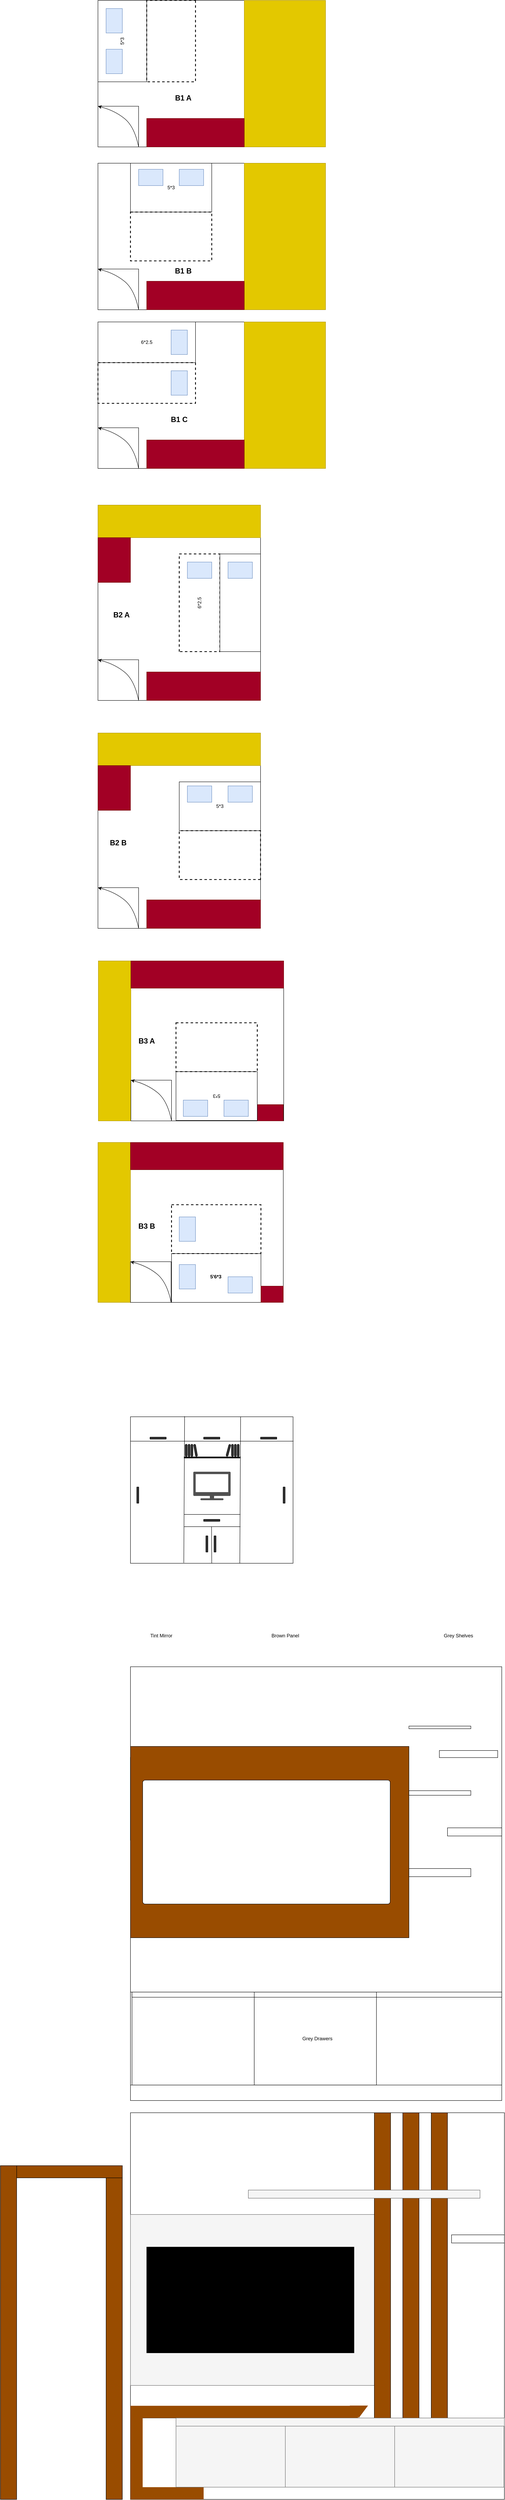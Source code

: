 <mxfile version="14.9.0" type="github">
  <diagram id="ZkYAFQrB4FQ_Co6BY5Ft" name="Page-1">
    <mxGraphModel dx="3054" dy="2427" grid="1" gridSize="10" guides="1" tooltips="1" connect="1" arrows="1" fold="1" page="0" pageScale="1" pageWidth="827" pageHeight="1169" math="0" shadow="0">
      <root>
        <mxCell id="0" />
        <mxCell id="1" parent="0" />
        <mxCell id="LpJt9IebrQdKaDS4yMnM-16" value="" style="whiteSpace=wrap;html=1;fillColor=none;" parent="1" vertex="1">
          <mxGeometry x="-720" y="-370" width="360" height="360" as="geometry" />
        </mxCell>
        <mxCell id="LpJt9IebrQdKaDS4yMnM-1" value="" style="whiteSpace=wrap;html=1;fillColor=none;" parent="1" vertex="1">
          <mxGeometry x="-720" y="-760" width="360" height="360" as="geometry" />
        </mxCell>
        <mxCell id="LpJt9IebrQdKaDS4yMnM-3" value="" style="rounded=0;whiteSpace=wrap;html=1;fillColor=#e3c800;strokeColor=#B09500;fontColor=#ffffff;" parent="1" vertex="1">
          <mxGeometry x="-360" y="-760" width="200" height="360" as="geometry" />
        </mxCell>
        <mxCell id="LpJt9IebrQdKaDS4yMnM-6" value="" style="rounded=0;whiteSpace=wrap;html=1;fillColor=#a20025;strokeColor=#6F0000;fontColor=#ffffff;" parent="1" vertex="1">
          <mxGeometry x="-600" y="-470" width="240" height="70" as="geometry" />
        </mxCell>
        <mxCell id="LpJt9IebrQdKaDS4yMnM-12" value="" style="group;dashed=1;strokeWidth=2;" parent="1" vertex="1" connectable="0">
          <mxGeometry x="-640" y="-760" width="200" height="240" as="geometry" />
        </mxCell>
        <mxCell id="LpJt9IebrQdKaDS4yMnM-9" value="5*3" style="rounded=0;whiteSpace=wrap;html=1;" parent="LpJt9IebrQdKaDS4yMnM-12" vertex="1">
          <mxGeometry width="200" height="120" as="geometry" />
        </mxCell>
        <mxCell id="LpJt9IebrQdKaDS4yMnM-10" value="" style="rounded=0;whiteSpace=wrap;html=1;fillColor=none;dashed=1;strokeWidth=2;" parent="LpJt9IebrQdKaDS4yMnM-12" vertex="1">
          <mxGeometry y="120" width="200" height="120" as="geometry" />
        </mxCell>
        <mxCell id="LpJt9IebrQdKaDS4yMnM-146" value="" style="rounded=0;whiteSpace=wrap;html=1;fillColor=#dae8fc;strokeColor=#6c8ebf;rotation=-90;" parent="LpJt9IebrQdKaDS4yMnM-12" vertex="1">
          <mxGeometry x="30" y="5" width="40" height="60" as="geometry" />
        </mxCell>
        <mxCell id="LpJt9IebrQdKaDS4yMnM-147" value="" style="rounded=0;whiteSpace=wrap;html=1;fillColor=#dae8fc;strokeColor=#6c8ebf;rotation=-90;" parent="LpJt9IebrQdKaDS4yMnM-12" vertex="1">
          <mxGeometry x="130" y="5" width="40" height="60" as="geometry" />
        </mxCell>
        <mxCell id="LpJt9IebrQdKaDS4yMnM-18" value="" style="rounded=0;whiteSpace=wrap;html=1;fillColor=#e3c800;strokeColor=#B09500;fontColor=#ffffff;" parent="1" vertex="1">
          <mxGeometry x="-360" y="-370" width="200" height="360" as="geometry" />
        </mxCell>
        <mxCell id="LpJt9IebrQdKaDS4yMnM-20" value="" style="rounded=0;whiteSpace=wrap;html=1;fillColor=#a20025;strokeColor=#6F0000;fontColor=#ffffff;" parent="1" vertex="1">
          <mxGeometry x="-600" y="-80" width="240" height="70" as="geometry" />
        </mxCell>
        <mxCell id="LpJt9IebrQdKaDS4yMnM-32" value="" style="whiteSpace=wrap;html=1;fillColor=none;" parent="1" vertex="1">
          <mxGeometry x="-720" y="-1160" width="360" height="360" as="geometry" />
        </mxCell>
        <mxCell id="LpJt9IebrQdKaDS4yMnM-34" value="" style="rounded=0;whiteSpace=wrap;html=1;fillColor=#e3c800;strokeColor=#B09500;fontColor=#ffffff;" parent="1" vertex="1">
          <mxGeometry x="-360" y="-1160" width="200" height="360" as="geometry" />
        </mxCell>
        <mxCell id="LpJt9IebrQdKaDS4yMnM-36" value="" style="rounded=0;whiteSpace=wrap;html=1;fillColor=#a20025;strokeColor=#6F0000;fontColor=#ffffff;" parent="1" vertex="1">
          <mxGeometry x="-600" y="-870" width="240" height="70" as="geometry" />
        </mxCell>
        <mxCell id="LpJt9IebrQdKaDS4yMnM-37" value="" style="group;rotation=-90;" parent="1" vertex="1" connectable="0">
          <mxGeometry x="-700" y="-1180" width="200" height="240" as="geometry" />
        </mxCell>
        <mxCell id="LpJt9IebrQdKaDS4yMnM-40" value="" style="group;rotation=-90;" parent="LpJt9IebrQdKaDS4yMnM-37" vertex="1" connectable="0">
          <mxGeometry width="200" height="240" as="geometry" />
        </mxCell>
        <mxCell id="LpJt9IebrQdKaDS4yMnM-38" value="5*3" style="rounded=0;whiteSpace=wrap;html=1;direction=west;rotation=-90;" parent="LpJt9IebrQdKaDS4yMnM-40" vertex="1">
          <mxGeometry x="-60" y="60" width="200" height="120" as="geometry" />
        </mxCell>
        <mxCell id="LpJt9IebrQdKaDS4yMnM-39" value="" style="rounded=0;whiteSpace=wrap;html=1;direction=west;rotation=-90;fillColor=none;dashed=1;strokeWidth=2;" parent="LpJt9IebrQdKaDS4yMnM-40" vertex="1">
          <mxGeometry x="60" y="60" width="200" height="120" as="geometry" />
        </mxCell>
        <mxCell id="LpJt9IebrQdKaDS4yMnM-143" value="" style="rounded=0;whiteSpace=wrap;html=1;fillColor=#dae8fc;strokeColor=#6c8ebf;" parent="LpJt9IebrQdKaDS4yMnM-40" vertex="1">
          <mxGeometry y="40" width="40" height="60" as="geometry" />
        </mxCell>
        <mxCell id="LpJt9IebrQdKaDS4yMnM-145" value="" style="rounded=0;whiteSpace=wrap;html=1;fillColor=#dae8fc;strokeColor=#6c8ebf;rotation=-180;" parent="LpJt9IebrQdKaDS4yMnM-40" vertex="1">
          <mxGeometry y="140" width="40" height="60" as="geometry" />
        </mxCell>
        <mxCell id="LpJt9IebrQdKaDS4yMnM-14" value="6*2.5" style="rounded=0;whiteSpace=wrap;html=1;" parent="1" vertex="1">
          <mxGeometry x="-720" y="-370" width="240" height="100" as="geometry" />
        </mxCell>
        <mxCell id="LpJt9IebrQdKaDS4yMnM-15" value="" style="rounded=0;whiteSpace=wrap;html=1;fillColor=none;dashed=1;strokeWidth=2;" parent="1" vertex="1">
          <mxGeometry x="-720" y="-270" width="240" height="100" as="geometry" />
        </mxCell>
        <mxCell id="LpJt9IebrQdKaDS4yMnM-49" value="" style="rounded=0;whiteSpace=wrap;html=1;fillColor=#dae8fc;strokeColor=#6c8ebf;" parent="1" vertex="1">
          <mxGeometry x="-540" y="-350" width="40" height="60" as="geometry" />
        </mxCell>
        <mxCell id="LpJt9IebrQdKaDS4yMnM-50" value="" style="rounded=0;whiteSpace=wrap;html=1;fillColor=#dae8fc;strokeColor=#6c8ebf;" parent="1" vertex="1">
          <mxGeometry x="-540" y="-250" width="40" height="60" as="geometry" />
        </mxCell>
        <mxCell id="LpJt9IebrQdKaDS4yMnM-88" value="" style="whiteSpace=wrap;html=1;fillColor=none;" parent="1" vertex="1">
          <mxGeometry x="-639" y="1200" width="376" height="393" as="geometry" />
        </mxCell>
        <mxCell id="LpJt9IebrQdKaDS4yMnM-90" value="" style="rounded=0;whiteSpace=wrap;html=1;fillColor=#e3c800;strokeColor=#B09500;fontColor=#ffffff;" parent="1" vertex="1">
          <mxGeometry x="-719" y="1200" width="80" height="393" as="geometry" />
        </mxCell>
        <mxCell id="LpJt9IebrQdKaDS4yMnM-91" value="" style="rounded=0;whiteSpace=wrap;html=1;fillColor=#a20025;strokeColor=#6F0000;fontColor=#ffffff;" parent="1" vertex="1">
          <mxGeometry x="-639" y="1200" width="376" height="67" as="geometry" />
        </mxCell>
        <mxCell id="LpJt9IebrQdKaDS4yMnM-97" value="" style="rounded=0;whiteSpace=wrap;html=1;fillColor=#a20025;strokeColor=#6F0000;fontColor=#ffffff;" parent="1" vertex="1">
          <mxGeometry x="-328" y="1553" width="64" height="40" as="geometry" />
        </mxCell>
        <mxCell id="LpJt9IebrQdKaDS4yMnM-98" value="" style="group;rotation=-180;" parent="1" vertex="1" connectable="0">
          <mxGeometry x="-528" y="1352" width="200" height="240" as="geometry" />
        </mxCell>
        <mxCell id="LpJt9IebrQdKaDS4yMnM-99" value="" style="group;rotation=-180;fillColor=none;dashed=1;strokeWidth=2;" parent="LpJt9IebrQdKaDS4yMnM-98" vertex="1" connectable="0">
          <mxGeometry width="200" height="240" as="geometry" />
        </mxCell>
        <mxCell id="LpJt9IebrQdKaDS4yMnM-100" value="5*3" style="rounded=0;whiteSpace=wrap;html=1;direction=west;rotation=-180;" parent="LpJt9IebrQdKaDS4yMnM-99" vertex="1">
          <mxGeometry y="120" width="200" height="120" as="geometry" />
        </mxCell>
        <mxCell id="LpJt9IebrQdKaDS4yMnM-101" value="" style="rounded=0;whiteSpace=wrap;html=1;direction=west;rotation=-180;fillColor=none;dashed=1;strokeWidth=2;" parent="LpJt9IebrQdKaDS4yMnM-99" vertex="1">
          <mxGeometry width="200" height="120" as="geometry" />
        </mxCell>
        <mxCell id="LpJt9IebrQdKaDS4yMnM-171" value="" style="rounded=0;whiteSpace=wrap;html=1;fillColor=#dae8fc;strokeColor=#6c8ebf;rotation=-90;" parent="LpJt9IebrQdKaDS4yMnM-99" vertex="1">
          <mxGeometry x="28" y="180" width="40" height="60" as="geometry" />
        </mxCell>
        <mxCell id="LpJt9IebrQdKaDS4yMnM-172" value="" style="rounded=0;whiteSpace=wrap;html=1;fillColor=#dae8fc;strokeColor=#6c8ebf;rotation=-90;" parent="LpJt9IebrQdKaDS4yMnM-99" vertex="1">
          <mxGeometry x="128" y="180" width="40" height="60" as="geometry" />
        </mxCell>
        <mxCell id="LpJt9IebrQdKaDS4yMnM-107" value="" style="whiteSpace=wrap;html=1;fillColor=none;" parent="1" vertex="1">
          <mxGeometry x="-640" y="1646" width="376" height="393" as="geometry" />
        </mxCell>
        <mxCell id="LpJt9IebrQdKaDS4yMnM-109" value="" style="rounded=0;whiteSpace=wrap;html=1;fillColor=#e3c800;strokeColor=#B09500;fontColor=#ffffff;" parent="1" vertex="1">
          <mxGeometry x="-720" y="1646" width="80" height="393" as="geometry" />
        </mxCell>
        <mxCell id="LpJt9IebrQdKaDS4yMnM-110" value="" style="rounded=0;whiteSpace=wrap;html=1;fillColor=#a20025;strokeColor=#6F0000;fontColor=#ffffff;" parent="1" vertex="1">
          <mxGeometry x="-640" y="1646" width="376" height="67" as="geometry" />
        </mxCell>
        <mxCell id="LpJt9IebrQdKaDS4yMnM-117" value="" style="group;rotation=-180;" parent="1" vertex="1" connectable="0">
          <mxGeometry x="-520" y="1799" width="200" height="240" as="geometry" />
        </mxCell>
        <mxCell id="LpJt9IebrQdKaDS4yMnM-118" value="" style="group;rotation=-180;fillColor=none;" parent="LpJt9IebrQdKaDS4yMnM-117" vertex="1" connectable="0">
          <mxGeometry x="-20" y="-3" width="200" height="240" as="geometry" />
        </mxCell>
        <mxCell id="LpJt9IebrQdKaDS4yMnM-119" value="" style="rounded=0;whiteSpace=wrap;html=1;direction=west;rotation=-180;" parent="LpJt9IebrQdKaDS4yMnM-118" vertex="1">
          <mxGeometry x="1" y="123" width="220" height="120" as="geometry" />
        </mxCell>
        <mxCell id="LpJt9IebrQdKaDS4yMnM-120" value="" style="rounded=0;whiteSpace=wrap;html=1;direction=west;rotation=-180;fillColor=none;dashed=1;strokeWidth=2;" parent="LpJt9IebrQdKaDS4yMnM-118" vertex="1">
          <mxGeometry x="1" y="3" width="220" height="120" as="geometry" />
        </mxCell>
        <mxCell id="LpJt9IebrQdKaDS4yMnM-121" value="" style="rounded=0;whiteSpace=wrap;html=1;fillColor=#dae8fc;strokeColor=#6c8ebf;" parent="LpJt9IebrQdKaDS4yMnM-118" vertex="1">
          <mxGeometry x="20" y="150" width="40" height="60" as="geometry" />
        </mxCell>
        <mxCell id="LpJt9IebrQdKaDS4yMnM-122" value="" style="rounded=0;whiteSpace=wrap;html=1;fillColor=#dae8fc;strokeColor=#6c8ebf;" parent="LpJt9IebrQdKaDS4yMnM-118" vertex="1">
          <mxGeometry x="20" y="33" width="40" height="60" as="geometry" />
        </mxCell>
        <mxCell id="szGgx06OWhjKix8JStCV-1" value="&lt;b&gt;5&#39;6*3&lt;/b&gt;" style="text;html=1;strokeColor=none;fillColor=none;align=center;verticalAlign=middle;whiteSpace=wrap;rounded=0;dashed=1;" parent="LpJt9IebrQdKaDS4yMnM-118" vertex="1">
          <mxGeometry x="90" y="170" width="40" height="20" as="geometry" />
        </mxCell>
        <mxCell id="LpJt9IebrQdKaDS4yMnM-124" value="" style="rounded=0;whiteSpace=wrap;html=1;fillColor=#dae8fc;rotation=90;strokeColor=#6c8ebf;" parent="1" vertex="1">
          <mxGeometry x="-390" y="1966" width="40" height="60" as="geometry" />
        </mxCell>
        <mxCell id="LpJt9IebrQdKaDS4yMnM-132" value="" style="rounded=0;whiteSpace=wrap;html=1;fillColor=#a20025;strokeColor=#6F0000;fontColor=#ffffff;" parent="1" vertex="1">
          <mxGeometry x="-319" y="1999" width="55" height="40" as="geometry" />
        </mxCell>
        <mxCell id="LpJt9IebrQdKaDS4yMnM-139" value="" style="group" parent="1" vertex="1" connectable="0">
          <mxGeometry x="-720" y="-900" width="100" height="100" as="geometry" />
        </mxCell>
        <mxCell id="LpJt9IebrQdKaDS4yMnM-33" value="" style="rounded=0;whiteSpace=wrap;html=1;" parent="LpJt9IebrQdKaDS4yMnM-139" vertex="1">
          <mxGeometry width="100" height="100" as="geometry" />
        </mxCell>
        <mxCell id="LpJt9IebrQdKaDS4yMnM-135" value="" style="curved=1;endArrow=classic;html=1;entryX=0;entryY=0;entryDx=0;entryDy=0;exitX=1;exitY=1;exitDx=0;exitDy=0;" parent="LpJt9IebrQdKaDS4yMnM-139" source="LpJt9IebrQdKaDS4yMnM-33" target="LpJt9IebrQdKaDS4yMnM-33" edge="1">
          <mxGeometry width="50" height="50" relative="1" as="geometry">
            <mxPoint x="40" y="80" as="sourcePoint" />
            <mxPoint x="90" y="30" as="targetPoint" />
            <Array as="points">
              <mxPoint x="90" y="50" />
              <mxPoint x="40" y="10" />
            </Array>
          </mxGeometry>
        </mxCell>
        <mxCell id="LpJt9IebrQdKaDS4yMnM-140" value="" style="group" parent="1" vertex="1" connectable="0">
          <mxGeometry x="-720" y="-500" width="100" height="100" as="geometry" />
        </mxCell>
        <mxCell id="LpJt9IebrQdKaDS4yMnM-141" value="" style="rounded=0;whiteSpace=wrap;html=1;" parent="LpJt9IebrQdKaDS4yMnM-140" vertex="1">
          <mxGeometry width="100" height="100" as="geometry" />
        </mxCell>
        <mxCell id="LpJt9IebrQdKaDS4yMnM-142" value="" style="curved=1;endArrow=classic;html=1;entryX=0;entryY=0;entryDx=0;entryDy=0;exitX=1;exitY=1;exitDx=0;exitDy=0;" parent="LpJt9IebrQdKaDS4yMnM-140" source="LpJt9IebrQdKaDS4yMnM-141" target="LpJt9IebrQdKaDS4yMnM-141" edge="1">
          <mxGeometry width="50" height="50" relative="1" as="geometry">
            <mxPoint x="40" y="80" as="sourcePoint" />
            <mxPoint x="90" y="30" as="targetPoint" />
            <Array as="points">
              <mxPoint x="90" y="50" />
              <mxPoint x="40" y="10" />
            </Array>
          </mxGeometry>
        </mxCell>
        <mxCell id="LpJt9IebrQdKaDS4yMnM-148" value="" style="group" parent="1" vertex="1" connectable="0">
          <mxGeometry x="-720" y="-110" width="100" height="100" as="geometry" />
        </mxCell>
        <mxCell id="LpJt9IebrQdKaDS4yMnM-149" value="" style="rounded=0;whiteSpace=wrap;html=1;" parent="LpJt9IebrQdKaDS4yMnM-148" vertex="1">
          <mxGeometry width="100" height="100" as="geometry" />
        </mxCell>
        <mxCell id="LpJt9IebrQdKaDS4yMnM-150" value="" style="curved=1;endArrow=classic;html=1;entryX=0;entryY=0;entryDx=0;entryDy=0;exitX=1;exitY=1;exitDx=0;exitDy=0;" parent="LpJt9IebrQdKaDS4yMnM-148" source="LpJt9IebrQdKaDS4yMnM-149" target="LpJt9IebrQdKaDS4yMnM-149" edge="1">
          <mxGeometry width="50" height="50" relative="1" as="geometry">
            <mxPoint x="40" y="80" as="sourcePoint" />
            <mxPoint x="90" y="30" as="targetPoint" />
            <Array as="points">
              <mxPoint x="90" y="50" />
              <mxPoint x="40" y="10" />
            </Array>
          </mxGeometry>
        </mxCell>
        <mxCell id="LpJt9IebrQdKaDS4yMnM-154" value="" style="group;rotation=0;" parent="1" vertex="1" connectable="0">
          <mxGeometry x="-722" y="80.0" width="401" height="480" as="geometry" />
        </mxCell>
        <mxCell id="LpJt9IebrQdKaDS4yMnM-52" value="" style="whiteSpace=wrap;html=1;fillColor=none;rotation=0;" parent="LpJt9IebrQdKaDS4yMnM-154" vertex="1">
          <mxGeometry x="2" y="80" width="400" height="400" as="geometry" />
        </mxCell>
        <mxCell id="LpJt9IebrQdKaDS4yMnM-54" value="" style="rounded=0;whiteSpace=wrap;html=1;fillColor=#e3c800;strokeColor=#B09500;fontColor=#ffffff;rotation=-90;" parent="LpJt9IebrQdKaDS4yMnM-154" vertex="1">
          <mxGeometry x="162" y="-160" width="80" height="400" as="geometry" />
        </mxCell>
        <mxCell id="LpJt9IebrQdKaDS4yMnM-56" value="" style="rounded=0;whiteSpace=wrap;html=1;fillColor=#a20025;strokeColor=#6F0000;fontColor=#ffffff;rotation=0;" parent="LpJt9IebrQdKaDS4yMnM-154" vertex="1">
          <mxGeometry x="122" y="410" width="280" height="70" as="geometry" />
        </mxCell>
        <mxCell id="LpJt9IebrQdKaDS4yMnM-62" value="" style="rounded=0;whiteSpace=wrap;html=1;fillColor=#a20025;strokeColor=#6F0000;fontColor=#ffffff;rotation=0;" parent="LpJt9IebrQdKaDS4yMnM-154" vertex="1">
          <mxGeometry x="2" y="80" width="80" height="110" as="geometry" />
        </mxCell>
        <mxCell id="LpJt9IebrQdKaDS4yMnM-57" value="6*2.5" style="rounded=0;whiteSpace=wrap;html=1;rotation=-90;fillColor=none;dashed=1;strokeWidth=2;" parent="LpJt9IebrQdKaDS4yMnM-154" vertex="1">
          <mxGeometry x="132" y="190" width="240" height="100" as="geometry" />
        </mxCell>
        <mxCell id="LpJt9IebrQdKaDS4yMnM-58" value="" style="rounded=0;whiteSpace=wrap;html=1;rotation=-90;" parent="LpJt9IebrQdKaDS4yMnM-154" vertex="1">
          <mxGeometry x="232" y="190" width="240" height="100" as="geometry" />
        </mxCell>
        <mxCell id="LpJt9IebrQdKaDS4yMnM-59" value="" style="rounded=0;whiteSpace=wrap;html=1;fillColor=#dae8fc;strokeColor=#6c8ebf;rotation=-90;" parent="LpJt9IebrQdKaDS4yMnM-154" vertex="1">
          <mxGeometry x="232" y="130" width="40" height="60" as="geometry" />
        </mxCell>
        <mxCell id="LpJt9IebrQdKaDS4yMnM-60" value="" style="rounded=0;whiteSpace=wrap;html=1;fillColor=#dae8fc;strokeColor=#6c8ebf;rotation=-90;" parent="LpJt9IebrQdKaDS4yMnM-154" vertex="1">
          <mxGeometry x="332" y="130" width="40" height="60" as="geometry" />
        </mxCell>
        <mxCell id="LpJt9IebrQdKaDS4yMnM-177" value="&lt;b&gt;&lt;font style=&quot;font-size: 18px&quot;&gt;B2 A&lt;/font&gt;&lt;/b&gt;" style="text;html=1;strokeColor=none;fillColor=none;align=center;verticalAlign=middle;whiteSpace=wrap;rounded=0;dashed=1;" parent="LpJt9IebrQdKaDS4yMnM-154" vertex="1">
          <mxGeometry x="30" y="260" width="60" height="20" as="geometry" />
        </mxCell>
        <mxCell id="LpJt9IebrQdKaDS4yMnM-151" value="" style="group;rotation=0;" parent="LpJt9IebrQdKaDS4yMnM-154" vertex="1" connectable="0">
          <mxGeometry x="2" y="380" width="100" height="100" as="geometry" />
        </mxCell>
        <mxCell id="LpJt9IebrQdKaDS4yMnM-152" value="" style="rounded=0;whiteSpace=wrap;html=1;rotation=0;" parent="LpJt9IebrQdKaDS4yMnM-151" vertex="1">
          <mxGeometry width="100" height="100" as="geometry" />
        </mxCell>
        <mxCell id="LpJt9IebrQdKaDS4yMnM-153" value="" style="curved=1;endArrow=classic;html=1;entryX=0;entryY=0;entryDx=0;entryDy=0;exitX=1;exitY=1;exitDx=0;exitDy=0;" parent="LpJt9IebrQdKaDS4yMnM-151" source="LpJt9IebrQdKaDS4yMnM-152" target="LpJt9IebrQdKaDS4yMnM-152" edge="1">
          <mxGeometry width="50" height="50" relative="1" as="geometry">
            <mxPoint x="40" y="80" as="sourcePoint" />
            <mxPoint x="90" y="30" as="targetPoint" />
            <Array as="points">
              <mxPoint x="90" y="50" />
              <mxPoint x="40" y="10" />
            </Array>
          </mxGeometry>
        </mxCell>
        <mxCell id="LpJt9IebrQdKaDS4yMnM-158" value="" style="group;rotation=0;" parent="1" vertex="1" connectable="0">
          <mxGeometry x="-720" y="640" width="400" height="480" as="geometry" />
        </mxCell>
        <mxCell id="LpJt9IebrQdKaDS4yMnM-63" value="" style="whiteSpace=wrap;html=1;fillColor=none;rotation=0;" parent="LpJt9IebrQdKaDS4yMnM-158" vertex="1">
          <mxGeometry y="80" width="400" height="400" as="geometry" />
        </mxCell>
        <mxCell id="LpJt9IebrQdKaDS4yMnM-65" value="" style="rounded=0;whiteSpace=wrap;html=1;fillColor=#e3c800;strokeColor=#B09500;fontColor=#ffffff;rotation=-90;" parent="LpJt9IebrQdKaDS4yMnM-158" vertex="1">
          <mxGeometry x="160" y="-160" width="80" height="400" as="geometry" />
        </mxCell>
        <mxCell id="LpJt9IebrQdKaDS4yMnM-67" value="" style="rounded=0;whiteSpace=wrap;html=1;fillColor=#a20025;strokeColor=#6F0000;fontColor=#ffffff;rotation=0;" parent="LpJt9IebrQdKaDS4yMnM-158" vertex="1">
          <mxGeometry x="120" y="410" width="280" height="70" as="geometry" />
        </mxCell>
        <mxCell id="LpJt9IebrQdKaDS4yMnM-73" value="" style="rounded=0;whiteSpace=wrap;html=1;fillColor=#a20025;strokeColor=#6F0000;fontColor=#ffffff;rotation=0;" parent="LpJt9IebrQdKaDS4yMnM-158" vertex="1">
          <mxGeometry y="80" width="80" height="110" as="geometry" />
        </mxCell>
        <mxCell id="LpJt9IebrQdKaDS4yMnM-74" value="" style="group;rotation=0;" parent="LpJt9IebrQdKaDS4yMnM-158" vertex="1" connectable="0">
          <mxGeometry x="200" y="120" width="200" height="240" as="geometry" />
        </mxCell>
        <mxCell id="LpJt9IebrQdKaDS4yMnM-75" value="" style="group;rotation=0;fillColor=none;" parent="LpJt9IebrQdKaDS4yMnM-74" vertex="1" connectable="0">
          <mxGeometry width="200" height="240" as="geometry" />
        </mxCell>
        <mxCell id="LpJt9IebrQdKaDS4yMnM-76" value="5*3" style="rounded=0;whiteSpace=wrap;html=1;direction=west;rotation=0;" parent="LpJt9IebrQdKaDS4yMnM-75" vertex="1">
          <mxGeometry width="200" height="120" as="geometry" />
        </mxCell>
        <mxCell id="LpJt9IebrQdKaDS4yMnM-77" value="" style="rounded=0;whiteSpace=wrap;html=1;direction=west;rotation=0;fillColor=none;dashed=1;strokeWidth=2;" parent="LpJt9IebrQdKaDS4yMnM-75" vertex="1">
          <mxGeometry y="120" width="200" height="120" as="geometry" />
        </mxCell>
        <mxCell id="LpJt9IebrQdKaDS4yMnM-169" value="" style="rounded=0;whiteSpace=wrap;html=1;fillColor=#dae8fc;strokeColor=#6c8ebf;rotation=-90;" parent="LpJt9IebrQdKaDS4yMnM-75" vertex="1">
          <mxGeometry x="30" width="40" height="60" as="geometry" />
        </mxCell>
        <mxCell id="LpJt9IebrQdKaDS4yMnM-170" value="" style="rounded=0;whiteSpace=wrap;html=1;fillColor=#dae8fc;strokeColor=#6c8ebf;rotation=-90;" parent="LpJt9IebrQdKaDS4yMnM-75" vertex="1">
          <mxGeometry x="130" width="40" height="60" as="geometry" />
        </mxCell>
        <mxCell id="LpJt9IebrQdKaDS4yMnM-155" value="" style="group;rotation=0;" parent="LpJt9IebrQdKaDS4yMnM-158" vertex="1" connectable="0">
          <mxGeometry y="380" width="100" height="100" as="geometry" />
        </mxCell>
        <mxCell id="LpJt9IebrQdKaDS4yMnM-156" value="" style="rounded=0;whiteSpace=wrap;html=1;rotation=0;" parent="LpJt9IebrQdKaDS4yMnM-155" vertex="1">
          <mxGeometry width="100" height="100" as="geometry" />
        </mxCell>
        <mxCell id="LpJt9IebrQdKaDS4yMnM-157" value="" style="curved=1;endArrow=classic;html=1;entryX=0;entryY=0;entryDx=0;entryDy=0;exitX=1;exitY=1;exitDx=0;exitDy=0;" parent="LpJt9IebrQdKaDS4yMnM-155" source="LpJt9IebrQdKaDS4yMnM-156" target="LpJt9IebrQdKaDS4yMnM-156" edge="1">
          <mxGeometry width="50" height="50" relative="1" as="geometry">
            <mxPoint x="40" y="80" as="sourcePoint" />
            <mxPoint x="90" y="30" as="targetPoint" />
            <Array as="points">
              <mxPoint x="90" y="50" />
              <mxPoint x="40" y="10" />
            </Array>
          </mxGeometry>
        </mxCell>
        <mxCell id="LpJt9IebrQdKaDS4yMnM-178" value="&lt;b&gt;&lt;font style=&quot;font-size: 18px&quot;&gt;B2 B&lt;/font&gt;&lt;/b&gt;" style="text;html=1;strokeColor=none;fillColor=none;align=center;verticalAlign=middle;whiteSpace=wrap;rounded=0;dashed=1;" parent="LpJt9IebrQdKaDS4yMnM-158" vertex="1">
          <mxGeometry x="20" y="260" width="60" height="20" as="geometry" />
        </mxCell>
        <mxCell id="LpJt9IebrQdKaDS4yMnM-162" value="" style="group" parent="1" vertex="1" connectable="0">
          <mxGeometry x="-639" y="1493" width="100" height="100" as="geometry" />
        </mxCell>
        <mxCell id="LpJt9IebrQdKaDS4yMnM-163" value="" style="rounded=0;whiteSpace=wrap;html=1;" parent="LpJt9IebrQdKaDS4yMnM-162" vertex="1">
          <mxGeometry width="100" height="100" as="geometry" />
        </mxCell>
        <mxCell id="LpJt9IebrQdKaDS4yMnM-164" value="" style="curved=1;endArrow=classic;html=1;entryX=0;entryY=0;entryDx=0;entryDy=0;exitX=1;exitY=1;exitDx=0;exitDy=0;" parent="LpJt9IebrQdKaDS4yMnM-162" source="LpJt9IebrQdKaDS4yMnM-163" target="LpJt9IebrQdKaDS4yMnM-163" edge="1">
          <mxGeometry width="50" height="50" relative="1" as="geometry">
            <mxPoint x="40" y="80" as="sourcePoint" />
            <mxPoint x="90" y="30" as="targetPoint" />
            <Array as="points">
              <mxPoint x="90" y="50" />
              <mxPoint x="40" y="10" />
            </Array>
          </mxGeometry>
        </mxCell>
        <mxCell id="LpJt9IebrQdKaDS4yMnM-165" value="" style="group" parent="1" vertex="1" connectable="0">
          <mxGeometry x="-640" y="1939" width="100" height="100" as="geometry" />
        </mxCell>
        <mxCell id="LpJt9IebrQdKaDS4yMnM-166" value="" style="rounded=0;whiteSpace=wrap;html=1;" parent="LpJt9IebrQdKaDS4yMnM-165" vertex="1">
          <mxGeometry width="100" height="100" as="geometry" />
        </mxCell>
        <mxCell id="LpJt9IebrQdKaDS4yMnM-167" value="" style="curved=1;endArrow=classic;html=1;entryX=0;entryY=0;entryDx=0;entryDy=0;exitX=1;exitY=1;exitDx=0;exitDy=0;" parent="LpJt9IebrQdKaDS4yMnM-165" source="LpJt9IebrQdKaDS4yMnM-166" target="LpJt9IebrQdKaDS4yMnM-166" edge="1">
          <mxGeometry width="50" height="50" relative="1" as="geometry">
            <mxPoint x="40" y="80" as="sourcePoint" />
            <mxPoint x="90" y="30" as="targetPoint" />
            <Array as="points">
              <mxPoint x="90" y="50" />
              <mxPoint x="40" y="10" />
            </Array>
          </mxGeometry>
        </mxCell>
        <mxCell id="LpJt9IebrQdKaDS4yMnM-173" value="&lt;b&gt;&lt;font style=&quot;font-size: 18px&quot;&gt;B1 A&lt;/font&gt;&lt;/b&gt;" style="text;html=1;strokeColor=none;fillColor=none;align=center;verticalAlign=middle;whiteSpace=wrap;rounded=0;dashed=1;" parent="1" vertex="1">
          <mxGeometry x="-540" y="-930" width="60" height="20" as="geometry" />
        </mxCell>
        <mxCell id="LpJt9IebrQdKaDS4yMnM-175" value="&lt;b&gt;&lt;font style=&quot;font-size: 18px&quot;&gt;B1 B&lt;/font&gt;&lt;/b&gt;" style="text;html=1;strokeColor=none;fillColor=none;align=center;verticalAlign=middle;whiteSpace=wrap;rounded=0;dashed=1;" parent="1" vertex="1">
          <mxGeometry x="-540" y="-505" width="60" height="20" as="geometry" />
        </mxCell>
        <mxCell id="LpJt9IebrQdKaDS4yMnM-176" value="&lt;b&gt;&lt;font style=&quot;font-size: 18px&quot;&gt;B1 C&lt;/font&gt;&lt;/b&gt;" style="text;html=1;strokeColor=none;fillColor=none;align=center;verticalAlign=middle;whiteSpace=wrap;rounded=0;dashed=1;" parent="1" vertex="1">
          <mxGeometry x="-550" y="-140" width="60" height="20" as="geometry" />
        </mxCell>
        <mxCell id="LpJt9IebrQdKaDS4yMnM-179" value="&lt;b&gt;&lt;font style=&quot;font-size: 18px&quot;&gt;B3 A&lt;/font&gt;&lt;/b&gt;" style="text;html=1;strokeColor=none;fillColor=none;align=center;verticalAlign=middle;whiteSpace=wrap;rounded=0;dashed=1;" parent="1" vertex="1">
          <mxGeometry x="-630" y="1386.5" width="60" height="20" as="geometry" />
        </mxCell>
        <mxCell id="LpJt9IebrQdKaDS4yMnM-180" value="&lt;b&gt;&lt;font style=&quot;font-size: 18px&quot;&gt;B3 B&lt;/font&gt;&lt;/b&gt;" style="text;html=1;strokeColor=none;fillColor=none;align=center;verticalAlign=middle;whiteSpace=wrap;rounded=0;dashed=1;" parent="1" vertex="1">
          <mxGeometry x="-630" y="1842" width="60" height="20" as="geometry" />
        </mxCell>
        <mxCell id="iaUl5woXVu4vy6YyLLjF-63" value="" style="group" parent="1" vertex="1" connectable="0">
          <mxGeometry x="-640" y="2320" width="401" height="360" as="geometry" />
        </mxCell>
        <mxCell id="iaUl5woXVu4vy6YyLLjF-14" value="" style="group" parent="iaUl5woXVu4vy6YyLLjF-63" vertex="1" connectable="0">
          <mxGeometry width="401" height="360" as="geometry" />
        </mxCell>
        <mxCell id="iaUl5woXVu4vy6YyLLjF-10" value="" style="rounded=0;whiteSpace=wrap;html=1;" parent="iaUl5woXVu4vy6YyLLjF-14" vertex="1">
          <mxGeometry width="400" height="360" as="geometry" />
        </mxCell>
        <mxCell id="iaUl5woXVu4vy6YyLLjF-11" value="" style="endArrow=none;html=1;entryX=0.333;entryY=-0.003;entryDx=0;entryDy=0;entryPerimeter=0;exitX=0.328;exitY=0.997;exitDx=0;exitDy=0;exitPerimeter=0;" parent="iaUl5woXVu4vy6YyLLjF-14" source="iaUl5woXVu4vy6YyLLjF-10" target="iaUl5woXVu4vy6YyLLjF-10" edge="1">
          <mxGeometry width="50" height="50" relative="1" as="geometry">
            <mxPoint x="320" y="370" as="sourcePoint" />
            <mxPoint x="370" y="320" as="targetPoint" />
          </mxGeometry>
        </mxCell>
        <mxCell id="iaUl5woXVu4vy6YyLLjF-12" value="" style="endArrow=none;html=1;entryX=0.333;entryY=-0.003;entryDx=0;entryDy=0;entryPerimeter=0;exitX=0.328;exitY=0.997;exitDx=0;exitDy=0;exitPerimeter=0;" parent="iaUl5woXVu4vy6YyLLjF-14" edge="1">
          <mxGeometry width="50" height="50" relative="1" as="geometry">
            <mxPoint x="269.0" y="360" as="sourcePoint" />
            <mxPoint x="271.0" as="targetPoint" />
          </mxGeometry>
        </mxCell>
        <mxCell id="iaUl5woXVu4vy6YyLLjF-26" value="" style="endArrow=none;html=1;rounded=1;" parent="iaUl5woXVu4vy6YyLLjF-14" edge="1">
          <mxGeometry width="50" height="50" relative="1" as="geometry">
            <mxPoint x="200" y="360" as="sourcePoint" />
            <mxPoint x="199.5" y="270" as="targetPoint" />
          </mxGeometry>
        </mxCell>
        <mxCell id="iaUl5woXVu4vy6YyLLjF-28" value="" style="pointerEvents=1;shadow=0;dashed=0;html=1;strokeColor=none;fillColor=#505050;labelPosition=center;verticalLabelPosition=bottom;verticalAlign=top;outlineConnect=0;align=center;shape=mxgraph.office.devices.tv;" parent="iaUl5woXVu4vy6YyLLjF-14" vertex="1">
          <mxGeometry x="154.61" y="135" width="91.78" height="70" as="geometry" />
        </mxCell>
        <mxCell id="iaUl5woXVu4vy6YyLLjF-29" value="" style="group" parent="iaUl5woXVu4vy6YyLLjF-14" vertex="1" connectable="0">
          <mxGeometry y="50" width="401" height="10" as="geometry" />
        </mxCell>
        <mxCell id="iaUl5woXVu4vy6YyLLjF-13" value="" style="endArrow=none;html=1;rounded=1;" parent="iaUl5woXVu4vy6YyLLjF-29" edge="1">
          <mxGeometry width="50" height="50" relative="1" as="geometry">
            <mxPoint x="401" y="10" as="sourcePoint" />
            <mxPoint y="10" as="targetPoint" />
          </mxGeometry>
        </mxCell>
        <mxCell id="iaUl5woXVu4vy6YyLLjF-18" value="" style="rounded=1;whiteSpace=wrap;html=1;fillColor=#333333;" parent="iaUl5woXVu4vy6YyLLjF-29" vertex="1">
          <mxGeometry x="180" width="40" height="5" as="geometry" />
        </mxCell>
        <mxCell id="iaUl5woXVu4vy6YyLLjF-69" value="" style="rounded=1;whiteSpace=wrap;html=1;fillColor=#333333;arcSize=50;rotation=90;" parent="iaUl5woXVu4vy6YyLLjF-14" vertex="1">
          <mxGeometry x="136.11" y="80" width="30" height="5" as="geometry" />
        </mxCell>
        <mxCell id="iaUl5woXVu4vy6YyLLjF-70" value="" style="rounded=1;whiteSpace=wrap;html=1;fillColor=#333333;arcSize=50;rotation=90;" parent="iaUl5woXVu4vy6YyLLjF-14" vertex="1">
          <mxGeometry x="129.11" y="80" width="30" height="5" as="geometry" />
        </mxCell>
        <mxCell id="iaUl5woXVu4vy6YyLLjF-71" value="" style="rounded=1;whiteSpace=wrap;html=1;fillColor=#333333;arcSize=50;rotation=90;" parent="iaUl5woXVu4vy6YyLLjF-14" vertex="1">
          <mxGeometry x="122.11" y="80" width="30" height="5" as="geometry" />
        </mxCell>
        <mxCell id="iaUl5woXVu4vy6YyLLjF-72" value="" style="rounded=1;whiteSpace=wrap;html=1;fillColor=#333333;arcSize=50;rotation=80;" parent="iaUl5woXVu4vy6YyLLjF-14" vertex="1">
          <mxGeometry x="145.11" y="80" width="30" height="5" as="geometry" />
        </mxCell>
        <mxCell id="iaUl5woXVu4vy6YyLLjF-15" value="" style="endArrow=none;html=1;rounded=1;" parent="iaUl5woXVu4vy6YyLLjF-63" edge="1">
          <mxGeometry width="50" height="50" as="geometry">
            <mxPoint x="270.5" y="240" as="sourcePoint" />
            <mxPoint x="131.5" y="240" as="targetPoint" />
          </mxGeometry>
        </mxCell>
        <mxCell id="iaUl5woXVu4vy6YyLLjF-16" value="" style="endArrow=none;html=1;rounded=1;" parent="iaUl5woXVu4vy6YyLLjF-63" edge="1">
          <mxGeometry width="50" height="50" as="geometry">
            <mxPoint x="270.5" y="270" as="sourcePoint" />
            <mxPoint x="131.5" y="270" as="targetPoint" />
          </mxGeometry>
        </mxCell>
        <mxCell id="iaUl5woXVu4vy6YyLLjF-19" value="" style="rounded=1;whiteSpace=wrap;html=1;fillColor=#333333;" parent="iaUl5woXVu4vy6YyLLjF-63" vertex="1">
          <mxGeometry x="320" y="50" width="40" height="5" as="geometry" />
        </mxCell>
        <mxCell id="iaUl5woXVu4vy6YyLLjF-20" value="" style="rounded=1;whiteSpace=wrap;html=1;fillColor=#333333;" parent="iaUl5woXVu4vy6YyLLjF-63" vertex="1">
          <mxGeometry x="48" y="50" width="40" height="5" as="geometry" />
        </mxCell>
        <mxCell id="iaUl5woXVu4vy6YyLLjF-21" value="" style="rounded=1;whiteSpace=wrap;html=1;fillColor=#333333;direction=south;" parent="iaUl5woXVu4vy6YyLLjF-63" vertex="1">
          <mxGeometry x="15.5" y="172.5" width="5" height="40" as="geometry" />
        </mxCell>
        <mxCell id="iaUl5woXVu4vy6YyLLjF-22" value="" style="rounded=1;whiteSpace=wrap;html=1;fillColor=#333333;direction=south;" parent="iaUl5woXVu4vy6YyLLjF-63" vertex="1">
          <mxGeometry x="375.5" y="172.5" width="5" height="40" as="geometry" />
        </mxCell>
        <mxCell id="iaUl5woXVu4vy6YyLLjF-23" value="" style="rounded=1;whiteSpace=wrap;html=1;fillColor=#333333;" parent="iaUl5woXVu4vy6YyLLjF-63" vertex="1">
          <mxGeometry x="180" y="252" width="40" height="5" as="geometry" />
        </mxCell>
        <mxCell id="iaUl5woXVu4vy6YyLLjF-24" value="" style="rounded=1;whiteSpace=wrap;html=1;fillColor=#333333;direction=south;" parent="iaUl5woXVu4vy6YyLLjF-63" vertex="1">
          <mxGeometry x="185.5" y="292.5" width="5" height="40" as="geometry" />
        </mxCell>
        <mxCell id="iaUl5woXVu4vy6YyLLjF-25" value="" style="rounded=1;whiteSpace=wrap;html=1;fillColor=#333333;direction=south;" parent="iaUl5woXVu4vy6YyLLjF-63" vertex="1">
          <mxGeometry x="205.5" y="292.5" width="5" height="40" as="geometry" />
        </mxCell>
        <mxCell id="iaUl5woXVu4vy6YyLLjF-60" value="" style="endArrow=none;html=1;rounded=1;" parent="iaUl5woXVu4vy6YyLLjF-63" edge="1">
          <mxGeometry y="-30" width="50" height="50" as="geometry">
            <mxPoint x="270.5" y="240" as="sourcePoint" />
            <mxPoint x="131.5" y="240" as="targetPoint" />
          </mxGeometry>
        </mxCell>
        <mxCell id="iaUl5woXVu4vy6YyLLjF-62" value="" style="endArrow=none;html=1;rounded=1;strokeWidth=4;" parent="iaUl5woXVu4vy6YyLLjF-63" edge="1">
          <mxGeometry y="-170" width="50" height="50" as="geometry">
            <mxPoint x="270.5" y="100" as="sourcePoint" />
            <mxPoint x="131.5" y="100" as="targetPoint" />
          </mxGeometry>
        </mxCell>
        <mxCell id="hL6NmupwTg1U5qydUNrK-42" value="" style="group;aspect=fixed;fillColor=#ffffff;" parent="1" vertex="1" connectable="0">
          <mxGeometry x="-640" y="2820" width="913.54" height="1180" as="geometry" />
        </mxCell>
        <mxCell id="hL6NmupwTg1U5qydUNrK-1" value="" style="whiteSpace=wrap;html=1;" parent="hL6NmupwTg1U5qydUNrK-42" vertex="1">
          <mxGeometry y="114.194" width="913.53" height="1065.806" as="geometry" />
        </mxCell>
        <mxCell id="hL6NmupwTg1U5qydUNrK-11" value="" style="triangle;whiteSpace=wrap;html=1;aspect=fixed;" parent="hL6NmupwTg1U5qydUNrK-42" vertex="1">
          <mxGeometry x="-0.194" y="337.187" width="152.255" height="202.994" as="geometry" />
        </mxCell>
        <mxCell id="nDecERiu8yvyTZUjvtcF-1" value="" style="rounded=0;whiteSpace=wrap;html=1;fillColor=#994C00;" vertex="1" parent="hL6NmupwTg1U5qydUNrK-42">
          <mxGeometry y="310" width="685.15" height="470" as="geometry" />
        </mxCell>
        <mxCell id="hL6NmupwTg1U5qydUNrK-16" value="" style="rounded=0;whiteSpace=wrap;html=1;" parent="hL6NmupwTg1U5qydUNrK-42" vertex="1">
          <mxGeometry x="760" y="320" width="143.53" height="17.42" as="geometry" />
        </mxCell>
        <mxCell id="hL6NmupwTg1U5qydUNrK-17" value="" style="rounded=0;whiteSpace=wrap;html=1;" parent="hL6NmupwTg1U5qydUNrK-42" vertex="1">
          <mxGeometry x="780" y="510" width="133.54" height="20" as="geometry" />
        </mxCell>
        <mxCell id="hL6NmupwTg1U5qydUNrK-18" value="" style="rounded=0;whiteSpace=wrap;html=1;" parent="hL6NmupwTg1U5qydUNrK-42" vertex="1">
          <mxGeometry x="685.15" y="260" width="152.26" height="6.45" as="geometry" />
        </mxCell>
        <mxCell id="hL6NmupwTg1U5qydUNrK-19" value="" style="rounded=0;whiteSpace=wrap;html=1;" parent="hL6NmupwTg1U5qydUNrK-42" vertex="1">
          <mxGeometry x="685.15" y="418.71" width="152.26" height="11.29" as="geometry" />
        </mxCell>
        <mxCell id="hL6NmupwTg1U5qydUNrK-20" value="" style="rounded=0;whiteSpace=wrap;html=1;" parent="hL6NmupwTg1U5qydUNrK-42" vertex="1">
          <mxGeometry x="685.16" y="610" width="152.26" height="20" as="geometry" />
        </mxCell>
        <mxCell id="hL6NmupwTg1U5qydUNrK-4" value="" style="rounded=0;whiteSpace=wrap;html=1;rotation=90;" parent="hL6NmupwTg1U5qydUNrK-42" vertex="1">
          <mxGeometry x="342.574" y="570.968" width="228.383" height="913.548" as="geometry" />
        </mxCell>
        <mxCell id="hL6NmupwTg1U5qydUNrK-21" value="" style="rounded=0;whiteSpace=wrap;html=1;" parent="hL6NmupwTg1U5qydUNrK-42" vertex="1">
          <mxGeometry x="3.806" y="913.548" width="300.704" height="228.387" as="geometry" />
        </mxCell>
        <mxCell id="hL6NmupwTg1U5qydUNrK-37" value="" style="rounded=0;whiteSpace=wrap;html=1;" parent="hL6NmupwTg1U5qydUNrK-42" vertex="1">
          <mxGeometry x="3.806" y="913.548" width="909.724" height="12.675" as="geometry" />
        </mxCell>
        <mxCell id="hL6NmupwTg1U5qydUNrK-22" value="" style="rounded=0;whiteSpace=wrap;html=1;fillColor=none;" parent="hL6NmupwTg1U5qydUNrK-42" vertex="1">
          <mxGeometry x="304.51" y="913.548" width="300.704" height="228.387" as="geometry" />
        </mxCell>
        <mxCell id="hL6NmupwTg1U5qydUNrK-5" value="" style="rounded=1;whiteSpace=wrap;html=1;arcSize=2;" parent="hL6NmupwTg1U5qydUNrK-42" vertex="1">
          <mxGeometry x="30.004" y="392.744" width="609.02" height="304.516" as="geometry" />
        </mxCell>
        <mxCell id="hL6NmupwTg1U5qydUNrK-38" value="Brown Panel" style="text;html=1;strokeColor=none;fillColor=none;align=center;verticalAlign=middle;whiteSpace=wrap;rounded=0;" parent="hL6NmupwTg1U5qydUNrK-42" vertex="1">
          <mxGeometry x="304.51" width="152.255" height="76.129" as="geometry" />
        </mxCell>
        <mxCell id="hL6NmupwTg1U5qydUNrK-39" value="Tint Mirror" style="text;html=1;strokeColor=none;fillColor=none;align=center;verticalAlign=middle;whiteSpace=wrap;rounded=0;" parent="hL6NmupwTg1U5qydUNrK-42" vertex="1">
          <mxGeometry width="152.255" height="76.129" as="geometry" />
        </mxCell>
        <mxCell id="hL6NmupwTg1U5qydUNrK-40" value="Grey Shelves" style="text;html=1;strokeColor=none;fillColor=none;align=center;verticalAlign=middle;whiteSpace=wrap;rounded=0;" parent="hL6NmupwTg1U5qydUNrK-42" vertex="1">
          <mxGeometry x="730.824" width="152.255" height="76.129" as="geometry" />
        </mxCell>
        <mxCell id="hL6NmupwTg1U5qydUNrK-41" value="Grey Drawers" style="text;html=1;strokeColor=none;fillColor=none;align=center;verticalAlign=middle;whiteSpace=wrap;rounded=0;" parent="hL6NmupwTg1U5qydUNrK-42" vertex="1">
          <mxGeometry x="384.444" y="989.677" width="152.255" height="76.129" as="geometry" />
        </mxCell>
        <mxCell id="iaUl5woXVu4vy6YyLLjF-65" value="" style="rounded=1;whiteSpace=wrap;html=1;fillColor=#333333;arcSize=50;rotation=90;" parent="1" vertex="1">
          <mxGeometry x="-390" y="2400" width="30" height="5" as="geometry" />
        </mxCell>
        <mxCell id="iaUl5woXVu4vy6YyLLjF-66" value="" style="rounded=1;whiteSpace=wrap;html=1;fillColor=#333333;arcSize=50;rotation=90;" parent="1" vertex="1">
          <mxGeometry x="-397" y="2400" width="30" height="5" as="geometry" />
        </mxCell>
        <mxCell id="iaUl5woXVu4vy6YyLLjF-67" value="" style="rounded=1;whiteSpace=wrap;html=1;fillColor=#333333;arcSize=50;rotation=90;" parent="1" vertex="1">
          <mxGeometry x="-404" y="2400" width="30" height="5" as="geometry" />
        </mxCell>
        <mxCell id="iaUl5woXVu4vy6YyLLjF-68" value="" style="rounded=1;whiteSpace=wrap;html=1;fillColor=#333333;arcSize=50;rotation=105;" parent="1" vertex="1">
          <mxGeometry x="-414" y="2400" width="30" height="5" as="geometry" />
        </mxCell>
        <mxCell id="nDecERiu8yvyTZUjvtcF-2" value="" style="rounded=0;whiteSpace=wrap;html=1;" vertex="1" parent="1">
          <mxGeometry x="-640" y="4030" width="920" height="770" as="geometry" />
        </mxCell>
        <mxCell id="nDecERiu8yvyTZUjvtcF-7" value="" style="rounded=0;whiteSpace=wrap;html=1;fillColor=#f5f5f5;strokeColor=#666666;fontColor=#333333;" vertex="1" parent="1">
          <mxGeometry x="-640" y="4280" width="600" height="420" as="geometry" />
        </mxCell>
        <mxCell id="nDecERiu8yvyTZUjvtcF-3" value="" style="rounded=0;whiteSpace=wrap;html=1;fillColor=#994C00;" vertex="1" parent="1">
          <mxGeometry x="-40" y="4030" width="40" height="770" as="geometry" />
        </mxCell>
        <mxCell id="nDecERiu8yvyTZUjvtcF-4" value="" style="rounded=0;whiteSpace=wrap;html=1;fillColor=#994C00;" vertex="1" parent="1">
          <mxGeometry x="30" y="4030" width="40" height="770" as="geometry" />
        </mxCell>
        <mxCell id="nDecERiu8yvyTZUjvtcF-5" value="" style="rounded=0;whiteSpace=wrap;html=1;fillColor=#994C00;" vertex="1" parent="1">
          <mxGeometry x="100" y="4030" width="40" height="770" as="geometry" />
        </mxCell>
        <mxCell id="nDecERiu8yvyTZUjvtcF-8" value="" style="rounded=0;whiteSpace=wrap;html=1;fillColor=#000000;" vertex="1" parent="1">
          <mxGeometry x="-600" y="4360" width="510" height="260" as="geometry" />
        </mxCell>
        <mxCell id="nDecERiu8yvyTZUjvtcF-9" value="" style="rounded=0;whiteSpace=wrap;html=1;aspect=fixed;" vertex="1" parent="1">
          <mxGeometry x="-640" y="4780" width="920" height="200" as="geometry" />
        </mxCell>
        <mxCell id="nDecERiu8yvyTZUjvtcF-10" value="" style="rounded=0;whiteSpace=wrap;html=1;fillColor=#f5f5f5;strokeColor=#666666;fontColor=#333333;" vertex="1" parent="1">
          <mxGeometry x="-350" y="4220" width="570" height="20" as="geometry" />
        </mxCell>
        <mxCell id="nDecERiu8yvyTZUjvtcF-11" value="" style="rounded=0;whiteSpace=wrap;html=1;" vertex="1" parent="1">
          <mxGeometry x="150" y="4330" width="130" height="20" as="geometry" />
        </mxCell>
        <mxCell id="nDecERiu8yvyTZUjvtcF-15" value="" style="shape=image;html=1;verticalAlign=top;verticalLabelPosition=bottom;labelBackgroundColor=#ffffff;imageAspect=0;image=https://cdn2.iconfinder.com/data/icons/spring-glyph-6/272/spring-plant-flower-leaves-garden-nature-pot-128.png;fillColor=#000000;" vertex="1" parent="1">
          <mxGeometry x="150" y="4429" width="130" height="360" as="geometry" />
        </mxCell>
        <mxCell id="nDecERiu8yvyTZUjvtcF-16" value="" style="rounded=0;whiteSpace=wrap;html=1;fillColor=#994C00;strokeColor=none;" vertex="1" parent="1">
          <mxGeometry x="-640" y="4750" width="560" height="30" as="geometry" />
        </mxCell>
        <mxCell id="nDecERiu8yvyTZUjvtcF-17" value="" style="triangle;whiteSpace=wrap;html=1;rotation=90;aspect=fixed;fillColor=#994C00;strokeColor=none;" vertex="1" parent="1">
          <mxGeometry x="-93" y="4742" width="30" height="45" as="geometry" />
        </mxCell>
        <mxCell id="nDecERiu8yvyTZUjvtcF-20" value="" style="rounded=0;whiteSpace=wrap;html=1;fillColor=#994C00;strokeColor=none;" vertex="1" parent="1">
          <mxGeometry x="-640" y="4950" width="180" height="30" as="geometry" />
        </mxCell>
        <mxCell id="nDecERiu8yvyTZUjvtcF-21" value="" style="rounded=0;whiteSpace=wrap;html=1;fillColor=#994C00;strokeColor=none;" vertex="1" parent="1">
          <mxGeometry x="-640" y="4780" width="30" height="170" as="geometry" />
        </mxCell>
        <mxCell id="nDecERiu8yvyTZUjvtcF-22" value="" style="whiteSpace=wrap;html=1;strokeColor=#666666;fontColor=#333333;fillColor=#f5f5f5;" vertex="1" parent="1">
          <mxGeometry x="-528" y="4780" width="808" height="170" as="geometry" />
        </mxCell>
        <mxCell id="nDecERiu8yvyTZUjvtcF-23" value="" style="rounded=0;whiteSpace=wrap;html=1;fillColor=#f5f5f5;strokeColor=#666666;fontColor=#333333;" vertex="1" parent="1">
          <mxGeometry x="-528" y="4800" width="269" height="150" as="geometry" />
        </mxCell>
        <mxCell id="nDecERiu8yvyTZUjvtcF-24" value="" style="rounded=0;whiteSpace=wrap;html=1;fillColor=#f5f5f5;strokeColor=#666666;fontColor=#333333;" vertex="1" parent="1">
          <mxGeometry x="-259" y="4800" width="269" height="150" as="geometry" />
        </mxCell>
        <mxCell id="nDecERiu8yvyTZUjvtcF-25" value="" style="rounded=0;whiteSpace=wrap;html=1;fillColor=#f5f5f5;strokeColor=#666666;fontColor=#333333;" vertex="1" parent="1">
          <mxGeometry x="10" y="4800" width="269" height="150" as="geometry" />
        </mxCell>
        <mxCell id="nDecERiu8yvyTZUjvtcF-26" value="" style="rounded=0;whiteSpace=wrap;html=1;fillColor=#994C00;" vertex="1" parent="1">
          <mxGeometry x="-700" y="4160" width="40" height="820" as="geometry" />
        </mxCell>
        <mxCell id="nDecERiu8yvyTZUjvtcF-27" value="" style="rounded=0;whiteSpace=wrap;html=1;fillColor=#994C00;" vertex="1" parent="1">
          <mxGeometry x="-960" y="4160" width="300" height="30" as="geometry" />
        </mxCell>
        <mxCell id="nDecERiu8yvyTZUjvtcF-28" value="" style="rounded=0;whiteSpace=wrap;html=1;fillColor=#994C00;" vertex="1" parent="1">
          <mxGeometry x="-960" y="4160" width="40" height="820" as="geometry" />
        </mxCell>
      </root>
    </mxGraphModel>
  </diagram>
</mxfile>
